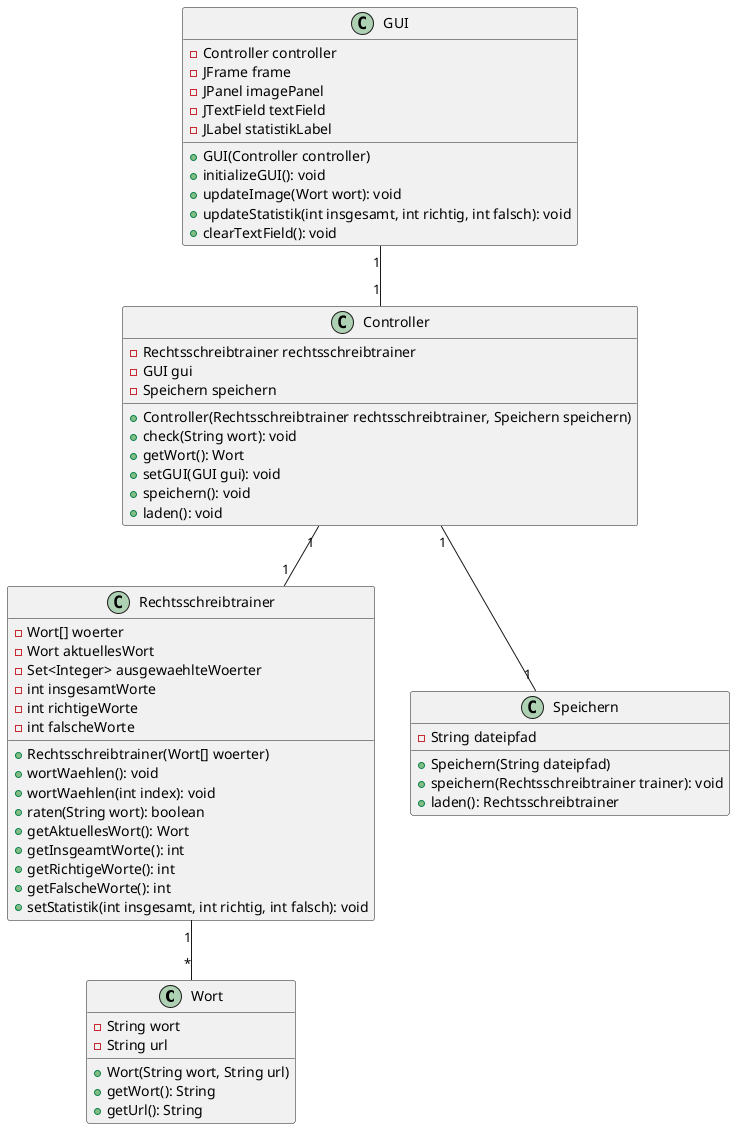 @startuml

class Wort {
    - String wort
    - String url
    + Wort(String wort, String url)
    + getWort(): String
    + getUrl(): String
}

class Rechtsschreibtrainer {
    - Wort[] woerter
    - Wort aktuellesWort
    - Set<Integer> ausgewaehlteWoerter
    - int insgesamtWorte
    - int richtigeWorte
    - int falscheWorte
    + Rechtsschreibtrainer(Wort[] woerter)
    + wortWaehlen(): void
    + wortWaehlen(int index): void
    + raten(String wort): boolean
    + getAktuellesWort(): Wort
    + getInsgeamtWorte(): int
    + getRichtigeWorte(): int
    + getFalscheWorte(): int
    + setStatistik(int insgesamt, int richtig, int falsch): void
}

class GUI {
    - Controller controller
    - JFrame frame
    - JPanel imagePanel
    - JTextField textField
    - JLabel statistikLabel
    + GUI(Controller controller)
    + initializeGUI(): void
    + updateImage(Wort wort): void
    + updateStatistik(int insgesamt, int richtig, int falsch): void
    + clearTextField(): void
}

class Controller {
    - Rechtsschreibtrainer rechtsschreibtrainer
    - GUI gui
    - Speichern speichern
    + Controller(Rechtsschreibtrainer rechtsschreibtrainer, Speichern speichern)
    + check(String wort): void
    + getWort(): Wort
    + setGUI(GUI gui): void
    + speichern(): void
    + laden(): void
}

class Speichern {
    - String dateipfad
    + Speichern(String dateipfad)
    + speichern(Rechtsschreibtrainer trainer): void
    + laden(): Rechtsschreibtrainer
}

Rechtsschreibtrainer "1" -- "*" Wort
Controller "1" -- "1" Rechtsschreibtrainer
GUI "1" -- "1" Controller
Controller "1" -- "1" Speichern

@enduml